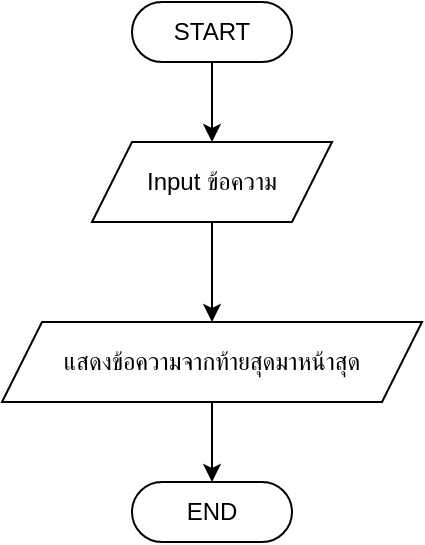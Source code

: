 <mxfile version="25.0.2">
  <diagram name="Page-1" id="nk33O3myFzExoFOTdXr2">
    <mxGraphModel dx="724" dy="434" grid="1" gridSize="10" guides="1" tooltips="1" connect="1" arrows="1" fold="1" page="1" pageScale="1" pageWidth="850" pageHeight="1100" math="0" shadow="0">
      <root>
        <mxCell id="0" />
        <mxCell id="1" parent="0" />
        <mxCell id="L0LTj8KVW8KC8nR_OFEM-1" style="edgeStyle=orthogonalEdgeStyle;rounded=0;orthogonalLoop=1;jettySize=auto;html=1;" edge="1" parent="1" source="UBjv-P3hsI7ne-E2DAJY-2" target="L0LTj8KVW8KC8nR_OFEM-2">
          <mxGeometry relative="1" as="geometry">
            <mxPoint x="400" y="110" as="targetPoint" />
          </mxGeometry>
        </mxCell>
        <mxCell id="UBjv-P3hsI7ne-E2DAJY-2" value="START" style="rounded=1;whiteSpace=wrap;html=1;arcSize=50;" parent="1" vertex="1">
          <mxGeometry x="360" y="40" width="80" height="30" as="geometry" />
        </mxCell>
        <mxCell id="UBjv-P3hsI7ne-E2DAJY-3" value="END" style="rounded=1;whiteSpace=wrap;html=1;arcSize=50;" parent="1" vertex="1">
          <mxGeometry x="360" y="280" width="80" height="30" as="geometry" />
        </mxCell>
        <mxCell id="L0LTj8KVW8KC8nR_OFEM-15" style="edgeStyle=orthogonalEdgeStyle;rounded=0;orthogonalLoop=1;jettySize=auto;html=1;" edge="1" parent="1" source="L0LTj8KVW8KC8nR_OFEM-2" target="L0LTj8KVW8KC8nR_OFEM-16">
          <mxGeometry relative="1" as="geometry">
            <mxPoint x="400" y="250" as="targetPoint" />
          </mxGeometry>
        </mxCell>
        <mxCell id="L0LTj8KVW8KC8nR_OFEM-2" value="Input ข้อความ" style="shape=parallelogram;perimeter=parallelogramPerimeter;whiteSpace=wrap;html=1;fixedSize=1;" vertex="1" parent="1">
          <mxGeometry x="340" y="110" width="120" height="40" as="geometry" />
        </mxCell>
        <mxCell id="L0LTj8KVW8KC8nR_OFEM-19" value="" style="edgeStyle=orthogonalEdgeStyle;rounded=0;orthogonalLoop=1;jettySize=auto;html=1;" edge="1" parent="1" source="L0LTj8KVW8KC8nR_OFEM-16" target="UBjv-P3hsI7ne-E2DAJY-3">
          <mxGeometry relative="1" as="geometry" />
        </mxCell>
        <mxCell id="L0LTj8KVW8KC8nR_OFEM-16" value="แสดงข้อความจากท้ายสุดมาหน้าสุด" style="shape=parallelogram;perimeter=parallelogramPerimeter;whiteSpace=wrap;html=1;fixedSize=1;" vertex="1" parent="1">
          <mxGeometry x="295" y="200" width="210" height="40" as="geometry" />
        </mxCell>
      </root>
    </mxGraphModel>
  </diagram>
</mxfile>
